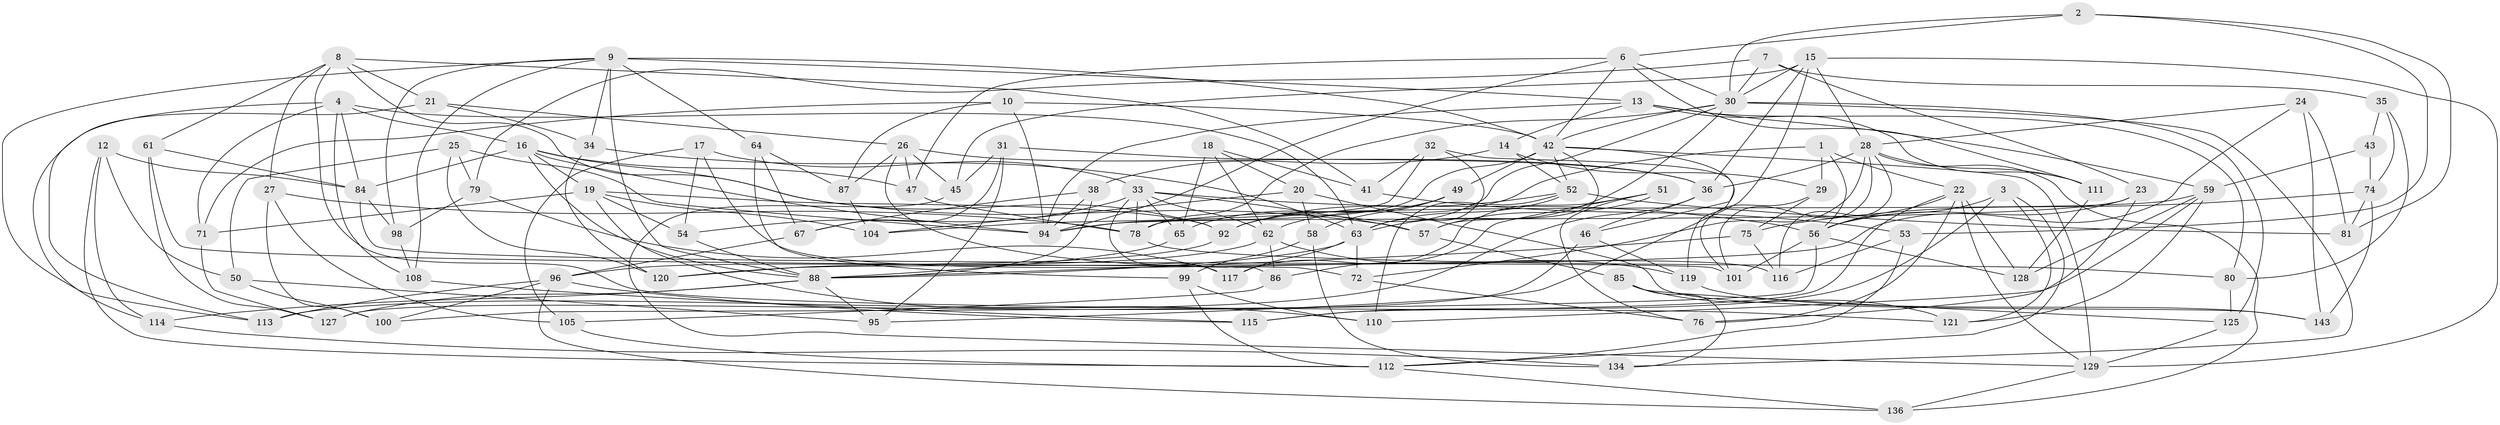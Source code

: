 // original degree distribution, {4: 1.0}
// Generated by graph-tools (version 1.1) at 2025/21/03/04/25 18:21:01]
// undirected, 100 vertices, 241 edges
graph export_dot {
graph [start="1"]
  node [color=gray90,style=filled];
  1;
  2;
  3;
  4 [super="+5"];
  6 [super="+132"];
  7;
  8 [super="+39"];
  9 [super="+82+11"];
  10;
  12;
  13 [super="+40"];
  14;
  15 [super="+37"];
  16 [super="+118+102"];
  17;
  18;
  19 [super="+83"];
  20;
  21;
  22 [super="+60"];
  23;
  24;
  25;
  26 [super="+124"];
  27;
  28 [super="+55"];
  29;
  30 [super="+109+93"];
  31;
  32;
  33 [super="+131+48"];
  34;
  35;
  36 [super="+44"];
  38;
  41;
  42 [super="+138+126"];
  43;
  45;
  46;
  47;
  49;
  50;
  51;
  52 [super="+70"];
  53;
  54;
  56 [super="+135+140"];
  57 [super="+69"];
  58;
  59 [super="+68"];
  61;
  62 [super="+77"];
  63 [super="+89+66"];
  64;
  65;
  67;
  71;
  72;
  74 [super="+103"];
  75;
  76;
  78 [super="+107"];
  79;
  80;
  81;
  84 [super="+90"];
  85;
  86;
  87;
  88 [super="+133+91"];
  92 [super="+106"];
  94 [super="+123+97"];
  95;
  96 [super="+139"];
  98;
  99;
  100;
  101;
  104;
  105;
  108;
  110;
  111;
  112 [super="+137"];
  113;
  114;
  115;
  116;
  117;
  119;
  120;
  121;
  125;
  127;
  128;
  129 [super="+130"];
  134;
  136;
  143;
  1 -- 22;
  1 -- 62;
  1 -- 29;
  1 -- 56;
  2 -- 53;
  2 -- 6;
  2 -- 81;
  2 -- 30;
  3 -- 121;
  3 -- 112;
  3 -- 115;
  3 -- 56;
  4 -- 71;
  4 -- 113;
  4 -- 16;
  4 -- 108;
  4 -- 63;
  4 -- 84;
  6 -- 47;
  6 -- 94;
  6 -- 42;
  6 -- 30;
  6 -- 111;
  7 -- 79;
  7 -- 35;
  7 -- 23;
  7 -- 30;
  8 -- 121;
  8 -- 92;
  8 -- 27;
  8 -- 41;
  8 -- 61;
  8 -- 21;
  9 -- 98;
  9 -- 34;
  9 -- 108;
  9 -- 113;
  9 -- 64;
  9 -- 13;
  9 -- 42;
  9 -- 88;
  10 -- 71;
  10 -- 87;
  10 -- 94;
  10 -- 42;
  12 -- 114;
  12 -- 84;
  12 -- 50;
  12 -- 112;
  13 -- 111;
  13 -- 59;
  13 -- 80;
  13 -- 94;
  13 -- 14;
  14 -- 52;
  14 -- 38;
  14 -- 29;
  15 -- 45;
  15 -- 28;
  15 -- 30;
  15 -- 129;
  15 -- 36;
  15 -- 95;
  16 -- 84;
  16 -- 47;
  16 -- 94;
  16 -- 19;
  16 -- 88;
  16 -- 57 [weight=2];
  17 -- 54;
  17 -- 105;
  17 -- 116;
  17 -- 33;
  18 -- 65;
  18 -- 41;
  18 -- 20;
  18 -- 62;
  19 -- 71;
  19 -- 110;
  19 -- 104;
  19 -- 92;
  19 -- 54;
  20 -- 104;
  20 -- 143;
  20 -- 58;
  21 -- 114;
  21 -- 34;
  21 -- 26;
  22 -- 128;
  22 -- 129;
  22 -- 115;
  22 -- 76;
  22 -- 56;
  23 -- 76;
  23 -- 56;
  23 -- 94;
  24 -- 143;
  24 -- 120;
  24 -- 81;
  24 -- 28;
  25 -- 120;
  25 -- 94;
  25 -- 50;
  25 -- 79;
  26 -- 87;
  26 -- 45;
  26 -- 47;
  26 -- 36;
  26 -- 86;
  27 -- 100;
  27 -- 105;
  27 -- 78;
  28 -- 111;
  28 -- 101;
  28 -- 36;
  28 -- 116;
  28 -- 72;
  28 -- 136;
  29 -- 75;
  29 -- 101;
  30 -- 134;
  30 -- 78;
  30 -- 92;
  30 -- 125;
  30 -- 63;
  30 -- 42;
  31 -- 36;
  31 -- 67;
  31 -- 45;
  31 -- 95;
  32 -- 41;
  32 -- 119;
  32 -- 104;
  32 -- 63;
  33 -- 117;
  33 -- 54;
  33 -- 62;
  33 -- 78;
  33 -- 56;
  33 -- 65;
  33 -- 57;
  34 -- 63;
  34 -- 120;
  35 -- 80;
  35 -- 74;
  35 -- 43;
  36 -- 46;
  36 -- 113;
  38 -- 67;
  38 -- 94;
  38 -- 88;
  41 -- 53;
  42 -- 57;
  42 -- 52;
  42 -- 94;
  42 -- 49;
  42 -- 129;
  42 -- 46;
  43 -- 59;
  43 -- 74 [weight=2];
  45 -- 129;
  46 -- 127;
  46 -- 119;
  47 -- 78;
  49 -- 58;
  49 -- 65;
  49 -- 92;
  50 -- 95;
  50 -- 100;
  51 -- 117;
  51 -- 57;
  51 -- 86;
  51 -- 76;
  52 -- 81;
  52 -- 92;
  52 -- 110;
  52 -- 63;
  53 -- 116;
  53 -- 112;
  54 -- 88;
  56 -- 101;
  56 -- 128;
  56 -- 100;
  57 -- 85;
  58 -- 134;
  58 -- 99;
  59 -- 121;
  59 -- 110;
  59 -- 128;
  59 -- 78;
  61 -- 84;
  61 -- 72;
  61 -- 127;
  62 -- 96;
  62 -- 86;
  62 -- 119;
  63 -- 72;
  63 -- 88;
  63 -- 117;
  64 -- 99;
  64 -- 87;
  64 -- 67;
  65 -- 88;
  67 -- 96;
  71 -- 127;
  72 -- 76;
  74 -- 81;
  74 -- 75;
  74 -- 143;
  75 -- 116;
  75 -- 88;
  78 -- 80;
  79 -- 98;
  79 -- 117;
  80 -- 125;
  84 -- 98;
  84 -- 101;
  85 -- 134;
  85 -- 125;
  85 -- 121;
  86 -- 105;
  87 -- 104;
  88 -- 127;
  88 -- 95;
  88 -- 114;
  92 -- 120;
  96 -- 100;
  96 -- 136;
  96 -- 113;
  96 -- 115;
  98 -- 108;
  99 -- 110;
  99 -- 112;
  105 -- 112;
  108 -- 115;
  111 -- 128;
  112 -- 136;
  114 -- 134;
  119 -- 143;
  125 -- 129;
  129 -- 136;
}
